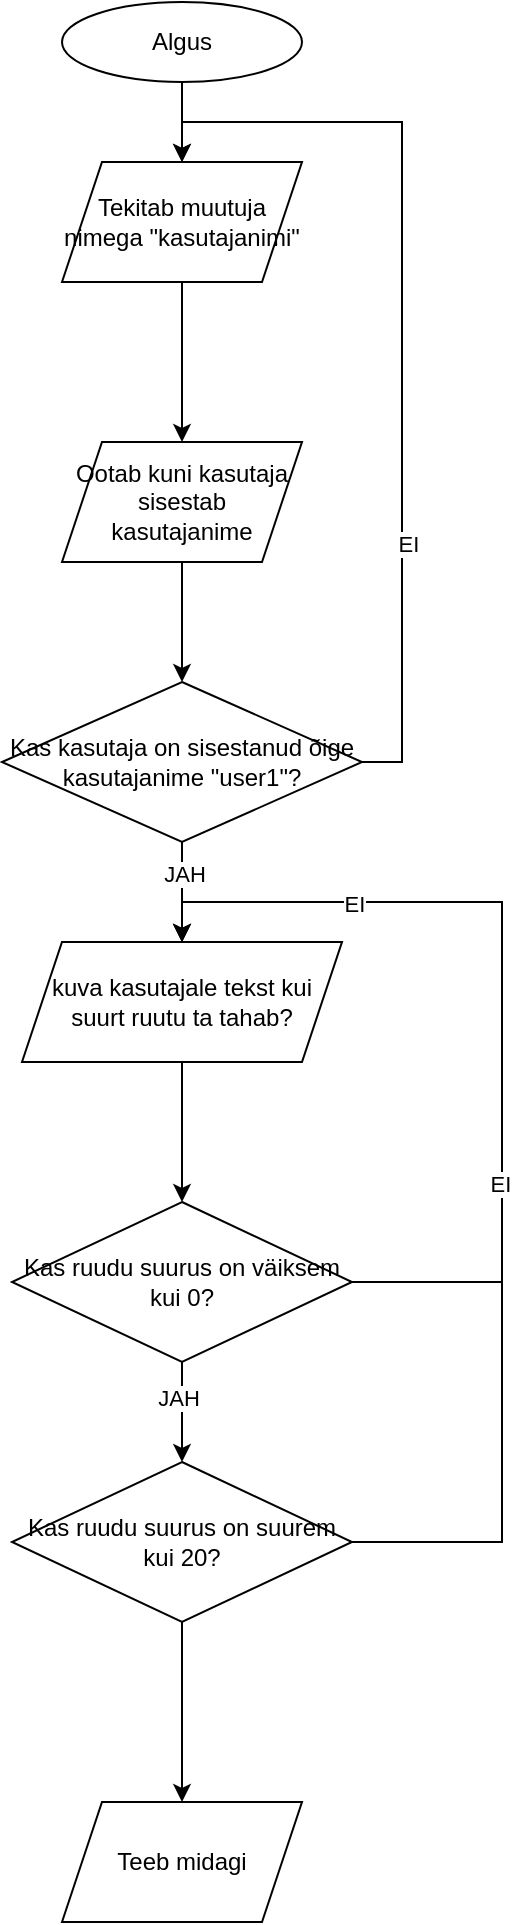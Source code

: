 <mxfile version="28.2.5">
  <diagram name="Leht-1" id="oj9YMbUeyDqua5qbkHzz">
    <mxGraphModel dx="784" dy="2361" grid="1" gridSize="10" guides="1" tooltips="1" connect="1" arrows="1" fold="1" page="1" pageScale="1" pageWidth="827" pageHeight="1169" background="#FFFFFF" math="0" shadow="0">
      <root>
        <mxCell id="0" />
        <mxCell id="1" parent="0" />
        <mxCell id="WqggcOZR0ePDOzi641Aw-3" value="" style="edgeStyle=orthogonalEdgeStyle;rounded=0;orthogonalLoop=1;jettySize=auto;html=1;" edge="1" parent="1" source="WqggcOZR0ePDOzi641Aw-1" target="WqggcOZR0ePDOzi641Aw-2">
          <mxGeometry relative="1" as="geometry" />
        </mxCell>
        <mxCell id="WqggcOZR0ePDOzi641Aw-4" value="JAH" style="edgeLabel;html=1;align=center;verticalAlign=middle;resizable=0;points=[];" vertex="1" connectable="0" parent="WqggcOZR0ePDOzi641Aw-3">
          <mxGeometry x="-0.28" y="-2" relative="1" as="geometry">
            <mxPoint as="offset" />
          </mxGeometry>
        </mxCell>
        <mxCell id="WqggcOZR0ePDOzi641Aw-11" style="edgeStyle=orthogonalEdgeStyle;rounded=0;orthogonalLoop=1;jettySize=auto;html=1;exitX=1;exitY=0.5;exitDx=0;exitDy=0;entryX=0.5;entryY=0;entryDx=0;entryDy=0;" edge="1" parent="1" source="WqggcOZR0ePDOzi641Aw-1" target="WqggcOZR0ePDOzi641Aw-58">
          <mxGeometry relative="1" as="geometry">
            <mxPoint x="425" y="450" as="targetPoint" />
            <Array as="points">
              <mxPoint x="420" y="610" />
              <mxPoint x="420" y="420" />
              <mxPoint x="260" y="420" />
            </Array>
          </mxGeometry>
        </mxCell>
        <mxCell id="WqggcOZR0ePDOzi641Aw-1" value="Kas ruudu suurus on väiksem kui 0?" style="rhombus;whiteSpace=wrap;html=1;" vertex="1" parent="1">
          <mxGeometry x="175" y="570" width="170" height="80" as="geometry" />
        </mxCell>
        <mxCell id="WqggcOZR0ePDOzi641Aw-6" value="" style="edgeStyle=orthogonalEdgeStyle;rounded=0;orthogonalLoop=1;jettySize=auto;html=1;" edge="1" parent="1" source="WqggcOZR0ePDOzi641Aw-2" target="WqggcOZR0ePDOzi641Aw-5">
          <mxGeometry relative="1" as="geometry" />
        </mxCell>
        <mxCell id="WqggcOZR0ePDOzi641Aw-7" style="edgeStyle=orthogonalEdgeStyle;rounded=0;orthogonalLoop=1;jettySize=auto;html=1;exitX=1;exitY=0.5;exitDx=0;exitDy=0;entryX=0.5;entryY=0;entryDx=0;entryDy=0;" edge="1" parent="1" source="WqggcOZR0ePDOzi641Aw-2" target="WqggcOZR0ePDOzi641Aw-58">
          <mxGeometry relative="1" as="geometry">
            <mxPoint x="425" y="450" as="targetPoint" />
            <Array as="points">
              <mxPoint x="420" y="740" />
              <mxPoint x="420" y="420" />
              <mxPoint x="260" y="420" />
            </Array>
          </mxGeometry>
        </mxCell>
        <mxCell id="WqggcOZR0ePDOzi641Aw-12" value="EI" style="edgeLabel;html=1;align=center;verticalAlign=middle;resizable=0;points=[];" vertex="1" connectable="0" parent="WqggcOZR0ePDOzi641Aw-7">
          <mxGeometry x="0.632" y="1" relative="1" as="geometry">
            <mxPoint as="offset" />
          </mxGeometry>
        </mxCell>
        <mxCell id="WqggcOZR0ePDOzi641Aw-13" value="EI" style="edgeLabel;html=1;align=center;verticalAlign=middle;resizable=0;points=[];" vertex="1" connectable="0" parent="WqggcOZR0ePDOzi641Aw-7">
          <mxGeometry x="-0.114" y="1" relative="1" as="geometry">
            <mxPoint as="offset" />
          </mxGeometry>
        </mxCell>
        <mxCell id="WqggcOZR0ePDOzi641Aw-2" value="Kas ruudu suurus on suurem kui 20?" style="rhombus;whiteSpace=wrap;html=1;" vertex="1" parent="1">
          <mxGeometry x="175" y="700" width="170" height="80" as="geometry" />
        </mxCell>
        <mxCell id="WqggcOZR0ePDOzi641Aw-5" value="Teeb midagi" style="shape=parallelogram;perimeter=parallelogramPerimeter;whiteSpace=wrap;html=1;fixedSize=1;" vertex="1" parent="1">
          <mxGeometry x="200" y="870" width="120" height="60" as="geometry" />
        </mxCell>
        <mxCell id="WqggcOZR0ePDOzi641Aw-46" value="" style="edgeStyle=orthogonalEdgeStyle;rounded=0;orthogonalLoop=1;jettySize=auto;html=1;" edge="1" parent="1" source="WqggcOZR0ePDOzi641Aw-44" target="WqggcOZR0ePDOzi641Aw-45">
          <mxGeometry relative="1" as="geometry" />
        </mxCell>
        <mxCell id="WqggcOZR0ePDOzi641Aw-44" value="Algus" style="ellipse;whiteSpace=wrap;html=1;" vertex="1" parent="1">
          <mxGeometry x="200" y="-30" width="120" height="40" as="geometry" />
        </mxCell>
        <mxCell id="WqggcOZR0ePDOzi641Aw-54" value="" style="edgeStyle=orthogonalEdgeStyle;rounded=0;orthogonalLoop=1;jettySize=auto;html=1;" edge="1" parent="1" source="WqggcOZR0ePDOzi641Aw-45" target="WqggcOZR0ePDOzi641Aw-53">
          <mxGeometry relative="1" as="geometry" />
        </mxCell>
        <mxCell id="WqggcOZR0ePDOzi641Aw-45" value="Tekitab muutuja nimega &quot;kasutajanimi&quot;" style="shape=parallelogram;perimeter=parallelogramPerimeter;whiteSpace=wrap;html=1;fixedSize=1;" vertex="1" parent="1">
          <mxGeometry x="200" y="50" width="120" height="60" as="geometry" />
        </mxCell>
        <mxCell id="WqggcOZR0ePDOzi641Aw-61" style="edgeStyle=orthogonalEdgeStyle;rounded=0;orthogonalLoop=1;jettySize=auto;html=1;exitX=1;exitY=0.5;exitDx=0;exitDy=0;entryX=0.5;entryY=0;entryDx=0;entryDy=0;" edge="1" parent="1" source="WqggcOZR0ePDOzi641Aw-48" target="WqggcOZR0ePDOzi641Aw-45">
          <mxGeometry relative="1" as="geometry" />
        </mxCell>
        <mxCell id="WqggcOZR0ePDOzi641Aw-66" value="EI" style="edgeLabel;html=1;align=center;verticalAlign=middle;resizable=0;points=[];" vertex="1" connectable="0" parent="WqggcOZR0ePDOzi641Aw-61">
          <mxGeometry x="-0.451" y="-3" relative="1" as="geometry">
            <mxPoint as="offset" />
          </mxGeometry>
        </mxCell>
        <mxCell id="WqggcOZR0ePDOzi641Aw-63" value="" style="edgeStyle=orthogonalEdgeStyle;rounded=0;orthogonalLoop=1;jettySize=auto;html=1;" edge="1" parent="1" source="WqggcOZR0ePDOzi641Aw-48" target="WqggcOZR0ePDOzi641Aw-58">
          <mxGeometry relative="1" as="geometry" />
        </mxCell>
        <mxCell id="WqggcOZR0ePDOzi641Aw-67" value="JAH" style="edgeLabel;html=1;align=center;verticalAlign=middle;resizable=0;points=[];" vertex="1" connectable="0" parent="WqggcOZR0ePDOzi641Aw-63">
          <mxGeometry x="-0.36" y="1" relative="1" as="geometry">
            <mxPoint as="offset" />
          </mxGeometry>
        </mxCell>
        <mxCell id="WqggcOZR0ePDOzi641Aw-48" value="Kas kasutaja on sisestanud õige kasutajanime &quot;user1&quot;?" style="rhombus;whiteSpace=wrap;html=1;" vertex="1" parent="1">
          <mxGeometry x="170" y="310" width="180" height="80" as="geometry" />
        </mxCell>
        <mxCell id="WqggcOZR0ePDOzi641Aw-62" value="" style="edgeStyle=orthogonalEdgeStyle;rounded=0;orthogonalLoop=1;jettySize=auto;html=1;" edge="1" parent="1" source="WqggcOZR0ePDOzi641Aw-53" target="WqggcOZR0ePDOzi641Aw-48">
          <mxGeometry relative="1" as="geometry" />
        </mxCell>
        <mxCell id="WqggcOZR0ePDOzi641Aw-53" value="Ootab kuni kasutaja sisestab kasutajanime" style="shape=parallelogram;perimeter=parallelogramPerimeter;whiteSpace=wrap;html=1;fixedSize=1;" vertex="1" parent="1">
          <mxGeometry x="200" y="190" width="120" height="60" as="geometry" />
        </mxCell>
        <mxCell id="WqggcOZR0ePDOzi641Aw-64" value="" style="edgeStyle=orthogonalEdgeStyle;rounded=0;orthogonalLoop=1;jettySize=auto;html=1;" edge="1" parent="1" source="WqggcOZR0ePDOzi641Aw-58" target="WqggcOZR0ePDOzi641Aw-1">
          <mxGeometry relative="1" as="geometry" />
        </mxCell>
        <mxCell id="WqggcOZR0ePDOzi641Aw-58" value="kuva kasutajale tekst kui suurt ruutu ta tahab?" style="shape=parallelogram;perimeter=parallelogramPerimeter;whiteSpace=wrap;html=1;fixedSize=1;" vertex="1" parent="1">
          <mxGeometry x="180" y="440" width="160" height="60" as="geometry" />
        </mxCell>
      </root>
    </mxGraphModel>
  </diagram>
</mxfile>
